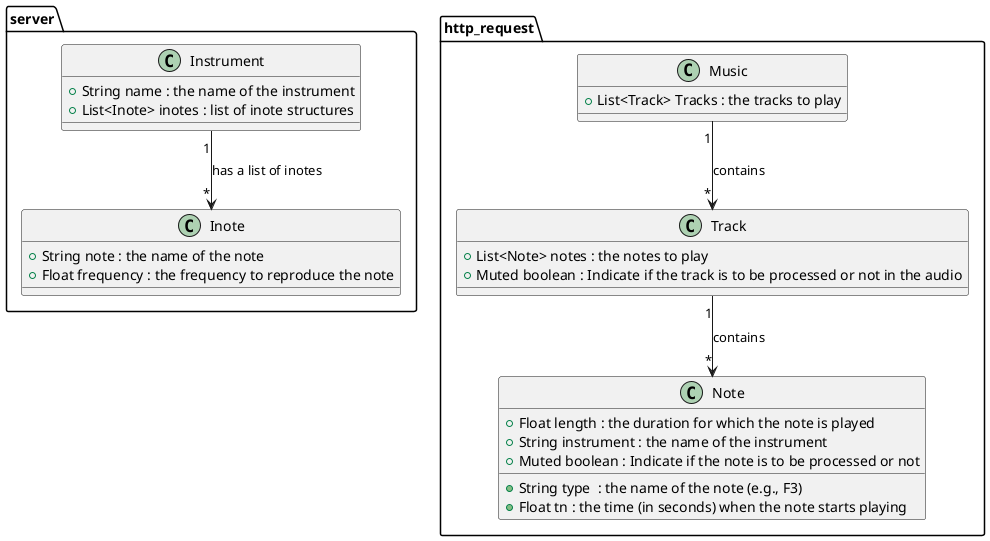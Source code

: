 @startuml melody protocol

namespace server {
  class Instrument {
    +String name : the name of the instrument
    +List<Inote> inotes : list of inote structures
  }

  class Inote {
    +String note : the name of the note
    +Float frequency : the frequency to reproduce the note
  }
  Instrument "1" --> "*" Inote : has a list of inotes
}

namespace http_request {
  class Note {
    +String type  : the name of the note (e.g., F3)
    +Float length : the duration for which the note is played
    +String instrument : the name of the instrument
    +Float tn : the time (in seconds) when the note starts playing
    +Muted boolean : Indicate if the note is to be processed or not
  }
  class Track {
    +List<Note> notes : the notes to play
    +Muted boolean : Indicate if the track is to be processed or not in the audio
  }

  class Music {
    +List<Track> Tracks : the tracks to play
  }
  Track "1" --> "*" Note : contains
  Music "1" --> "*" Track : contains
}

@enduml
